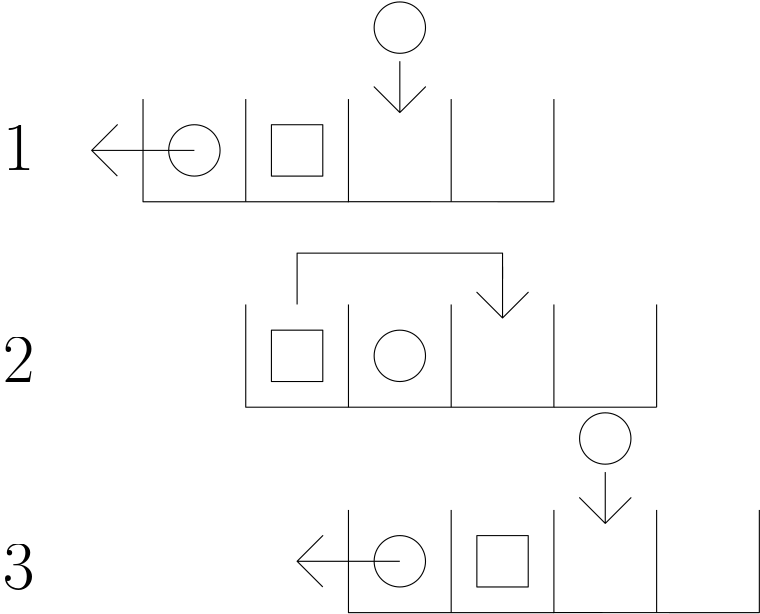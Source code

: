 <?xml version="1.0"?>
<!DOCTYPE ipe SYSTEM "ipe.dtd">
<ipe version="70107" creator="Ipe 7.2.2">
<info created="D:20160512112425" modified="D:20160512112653"/>
<ipestyle name="basic">
<symbol name="arrow/arc(spx)">
<path stroke="sym-stroke" fill="sym-stroke" pen="sym-pen">
0 0 m
-1 0.333 l
-1 -0.333 l
h
</path>
</symbol>
<symbol name="arrow/farc(spx)">
<path stroke="sym-stroke" fill="white" pen="sym-pen">
0 0 m
-1 0.333 l
-1 -0.333 l
h
</path>
</symbol>
<symbol name="arrow/ptarc(spx)">
<path stroke="sym-stroke" fill="sym-stroke" pen="sym-pen">
0 0 m
-1 0.333 l
-0.8 0 l
-1 -0.333 l
h
</path>
</symbol>
<symbol name="arrow/fptarc(spx)">
<path stroke="sym-stroke" fill="white" pen="sym-pen">
0 0 m
-1 0.333 l
-0.8 0 l
-1 -0.333 l
h
</path>
</symbol>
<symbol name="mark/circle(sx)" transformations="translations">
<path fill="sym-stroke">
0.6 0 0 0.6 0 0 e
0.4 0 0 0.4 0 0 e
</path>
</symbol>
<symbol name="mark/disk(sx)" transformations="translations">
<path fill="sym-stroke">
0.6 0 0 0.6 0 0 e
</path>
</symbol>
<symbol name="mark/fdisk(sfx)" transformations="translations">
<group>
<path fill="sym-fill">
0.5 0 0 0.5 0 0 e
</path>
<path fill="sym-stroke" fillrule="eofill">
0.6 0 0 0.6 0 0 e
0.4 0 0 0.4 0 0 e
</path>
</group>
</symbol>
<symbol name="mark/box(sx)" transformations="translations">
<path fill="sym-stroke" fillrule="eofill">
-0.6 -0.6 m
0.6 -0.6 l
0.6 0.6 l
-0.6 0.6 l
h
-0.4 -0.4 m
0.4 -0.4 l
0.4 0.4 l
-0.4 0.4 l
h
</path>
</symbol>
<symbol name="mark/square(sx)" transformations="translations">
<path fill="sym-stroke">
-0.6 -0.6 m
0.6 -0.6 l
0.6 0.6 l
-0.6 0.6 l
h
</path>
</symbol>
<symbol name="mark/fsquare(sfx)" transformations="translations">
<group>
<path fill="sym-fill">
-0.5 -0.5 m
0.5 -0.5 l
0.5 0.5 l
-0.5 0.5 l
h
</path>
<path fill="sym-stroke" fillrule="eofill">
-0.6 -0.6 m
0.6 -0.6 l
0.6 0.6 l
-0.6 0.6 l
h
-0.4 -0.4 m
0.4 -0.4 l
0.4 0.4 l
-0.4 0.4 l
h
</path>
</group>
</symbol>
<symbol name="mark/cross(sx)" transformations="translations">
<group>
<path fill="sym-stroke">
-0.43 -0.57 m
0.57 0.43 l
0.43 0.57 l
-0.57 -0.43 l
h
</path>
<path fill="sym-stroke">
-0.43 0.57 m
0.57 -0.43 l
0.43 -0.57 l
-0.57 0.43 l
h
</path>
</group>
</symbol>
<symbol name="arrow/fnormal(spx)">
<path stroke="sym-stroke" fill="white" pen="sym-pen">
0 0 m
-1 0.333 l
-1 -0.333 l
h
</path>
</symbol>
<symbol name="arrow/pointed(spx)">
<path stroke="sym-stroke" fill="sym-stroke" pen="sym-pen">
0 0 m
-1 0.333 l
-0.8 0 l
-1 -0.333 l
h
</path>
</symbol>
<symbol name="arrow/fpointed(spx)">
<path stroke="sym-stroke" fill="white" pen="sym-pen">
0 0 m
-1 0.333 l
-0.8 0 l
-1 -0.333 l
h
</path>
</symbol>
<symbol name="arrow/linear(spx)">
<path stroke="sym-stroke" pen="sym-pen">
-1 0.333 m
0 0 l
-1 -0.333 l
</path>
</symbol>
<symbol name="arrow/fdouble(spx)">
<path stroke="sym-stroke" fill="white" pen="sym-pen">
0 0 m
-1 0.333 l
-1 -0.333 l
h
-1 0 m
-2 0.333 l
-2 -0.333 l
h
</path>
</symbol>
<symbol name="arrow/double(spx)">
<path stroke="sym-stroke" fill="sym-stroke" pen="sym-pen">
0 0 m
-1 0.333 l
-1 -0.333 l
h
-1 0 m
-2 0.333 l
-2 -0.333 l
h
</path>
</symbol>
<pen name="heavier" value="0.8"/>
<pen name="fat" value="1.2"/>
<pen name="ultrafat" value="2"/>
<symbolsize name="large" value="5"/>
<symbolsize name="small" value="2"/>
<symbolsize name="tiny" value="1.1"/>
<arrowsize name="large" value="10"/>
<arrowsize name="small" value="5"/>
<arrowsize name="tiny" value="3"/>
<color name="red" value="1 0 0"/>
<color name="green" value="0 1 0"/>
<color name="blue" value="0 0 1"/>
<color name="yellow" value="1 1 0"/>
<color name="orange" value="1 0.647 0"/>
<color name="gold" value="1 0.843 0"/>
<color name="purple" value="0.627 0.125 0.941"/>
<color name="gray" value="0.745"/>
<color name="brown" value="0.647 0.165 0.165"/>
<color name="navy" value="0 0 0.502"/>
<color name="pink" value="1 0.753 0.796"/>
<color name="seagreen" value="0.18 0.545 0.341"/>
<color name="turquoise" value="0.251 0.878 0.816"/>
<color name="violet" value="0.933 0.51 0.933"/>
<color name="darkblue" value="0 0 0.545"/>
<color name="darkcyan" value="0 0.545 0.545"/>
<color name="darkgray" value="0.663"/>
<color name="darkgreen" value="0 0.392 0"/>
<color name="darkmagenta" value="0.545 0 0.545"/>
<color name="darkorange" value="1 0.549 0"/>
<color name="darkred" value="0.545 0 0"/>
<color name="lightblue" value="0.678 0.847 0.902"/>
<color name="lightcyan" value="0.878 1 1"/>
<color name="lightgray" value="0.827"/>
<color name="lightgreen" value="0.565 0.933 0.565"/>
<color name="lightyellow" value="1 1 0.878"/>
<dashstyle name="dashed" value="[4] 0"/>
<dashstyle name="dotted" value="[1 3] 0"/>
<dashstyle name="dash dotted" value="[4 2 1 2] 0"/>
<dashstyle name="dash dot dotted" value="[4 2 1 2 1 2] 0"/>
<textsize name="large" value="\large"/>
<textsize name="Large" value="\Large"/>
<textsize name="LARGE" value="\LARGE"/>
<textsize name="huge" value="\huge"/>
<textsize name="Huge" value="\Huge"/>
<textsize name="small" value="\small"/>
<textsize name="footnote" value="\footnotesize"/>
<textsize name="tiny" value="\tiny"/>
<textstyle name="center" begin="\begin{center}" end="\end{center}"/>
<textstyle name="itemize" begin="\begin{itemize}" end="\end{itemize}"/>
<textstyle name="item" begin="\begin{itemize}\item{}" end="\end{itemize}"/>
<gridsize name="4 pts" value="4"/>
<gridsize name="8 pts (~3 mm)" value="8"/>
<gridsize name="16 pts (~6 mm)" value="16"/>
<gridsize name="32 pts (~12 mm)" value="32"/>
<gridsize name="10 pts (~3.5 mm)" value="10"/>
<gridsize name="20 pts (~7 mm)" value="20"/>
<gridsize name="14 pts (~5 mm)" value="14"/>
<gridsize name="28 pts (~10 mm)" value="28"/>
<gridsize name="56 pts (~20 mm)" value="56"/>
<anglesize name="90 deg" value="90"/>
<anglesize name="60 deg" value="60"/>
<anglesize name="45 deg" value="45"/>
<anglesize name="30 deg" value="30"/>
<anglesize name="22.5 deg" value="22.5"/>
<opacity name="10%" value="0.1"/>
<opacity name="30%" value="0.3"/>
<opacity name="50%" value="0.5"/>
<opacity name="75%" value="0.75"/>
<tiling name="falling" angle="-60" step="4" width="1"/>
<tiling name="rising" angle="30" step="4" width="1"/>
</ipestyle>
<page>
<layer name="alpha"/>
<view layers="alpha" active="alpha"/>
<path layer="alpha" matrix="0.577794 0 0 0.577794 45.5106 301.798" stroke="black">
64 768 m
64 704 l
192 704 l
192 768 l
192 768 l
</path>
<path matrix="0.577794 0 0 0.577794 45.5106 301.798" stroke="black">
128 768 m
128 704 l
128 704 l
</path>
<path matrix="0.577794 0 0 0.577794 45.5106 292.553" stroke="black">
16 0 0 16 96 752 e
</path>
<path matrix="0.577794 0 0 0.577794 45.5106 301.798" stroke="black">
144 752 m
144 720 l
176 720 l
176 752 l
h
</path>
<path matrix="0.577794 0 0 0.577794 45.5106 301.798" stroke="black">
256 768 m
256 704 l
256 704 l
</path>
<path matrix="0.577794 0 0 0.577794 119.468 227.84" stroke="black">
64 768 m
64 704 l
192 704 l
192 768 l
192 768 l
</path>
<path matrix="0.577794 0 0 0.577794 119.468 227.84" stroke="black">
128 768 m
128 704 l
128 704 l
</path>
<path matrix="0.577794 0 0 0.577794 119.468 218.595" stroke="black">
16 0 0 16 96 752 e
</path>
<path matrix="0.577794 0 0 0.577794 119.468 227.84" stroke="black">
256 768 m
256 704 l
256 704 l
</path>
<path matrix="0.577794 0 0 0.577794 45.5106 227.84" stroke="black">
144 752 m
144 720 l
176 720 l
176 752 l
h
</path>
<path matrix="0.577794 0 0 0.577794 119.468 336.755" stroke="black">
16 0 0 16 96 752 e
</path>
<path matrix="0.577794 0 0 0.577794 45.5106 315.435" stroke="black">
224 768 m
224 736 l
208 752 l
224 736 l
240 752 l
224 736 l
224 736 l
</path>
<path matrix="0.577794 0 0 0.577794 45.5106 301.798" stroke="black">
191.625 704.047 m
320 704 l
320 768 l
</path>
<path matrix="0.577794 0 0 0.577794 45.5106 301.798" stroke="black">
128 640 m
128 576 l
192 576 l
192 576 l
</path>
<path matrix="0.577794 0 0 0.577794 82.4894 241.478" stroke="black">
224 768 m
224 736 l
208 752 l
224 736 l
240 752 l
224 736 l
224 736 l
</path>
<path matrix="0.577794 0 0 0.577794 45.5106 301.798" stroke="black">
288 656 m
288 672 l
160 672 l
160 640 l
160 640 l
</path>
<path matrix="0.577794 0 0 0.577794 119.468 153.882" stroke="black">
64 768 m
64 704 l
192 704 l
192 768 l
192 768 l
</path>
<path matrix="0.577794 0 0 0.577794 119.468 153.882" stroke="black">
128 768 m
128 704 l
128 704 l
</path>
<path matrix="0.577794 0 0 0.577794 119.468 144.638" stroke="black">
16 0 0 16 96 752 e
</path>
<path matrix="0.577794 0 0 0.577794 119.468 153.882" stroke="black">
144 752 m
144 720 l
176 720 l
176 752 l
h
</path>
<path matrix="0.577794 0 0 0.577794 119.468 153.882" stroke="black">
256 768 m
256 704 l
256 704 l
</path>
<path matrix="0.577794 0 0 0.577794 193.426 188.84" stroke="black">
16 0 0 16 96 752 e
</path>
<path matrix="0.577794 0 0 0.577794 119.468 167.52" stroke="black">
224 768 m
224 736 l
208 752 l
224 736 l
240 752 l
224 736 l
224 736 l
</path>
<path matrix="0.577794 0 0 0.577794 119.468 153.882" stroke="black">
191.625 704.047 m
320 704 l
320 768 l
</path>
<path matrix="0.577794 0 0 0.577794 45.5106 301.798" stroke="black">
96 736 m
32 736 l
48 752 l
32 736 l
48 720 l
48 720 l
</path>
<path matrix="0.577794 0 0 0.577794 119.468 153.882" stroke="black">
96 736 m
32 736 l
48 752 l
32 736 l
48 720 l
48 720 l
</path>
<path matrix="0.577794 0 0 0.577794 8.53173 301.798" stroke="black">
384 576 m
448 576 l
</path>
<text matrix="1 0 0 1 -0 0" transformations="translations" pos="32 736" stroke="black" type="minipage" width="32" height="10.478" depth="5.5" valign="top" size="Huge">1</text>
<text matrix="1 0 0 1 0 3.63879" transformations="translations" pos="32 656" stroke="black" type="minipage" width="32" height="10.478" depth="5.5" valign="top" size="Huge">2
</text>
<text matrix="1 0 0 1 0 9.09696" transformations="translations" pos="32 576" stroke="black" type="minipage" width="48" height="10.478" depth="5.5" valign="top" size="Huge">3</text>
</page>
</ipe>
